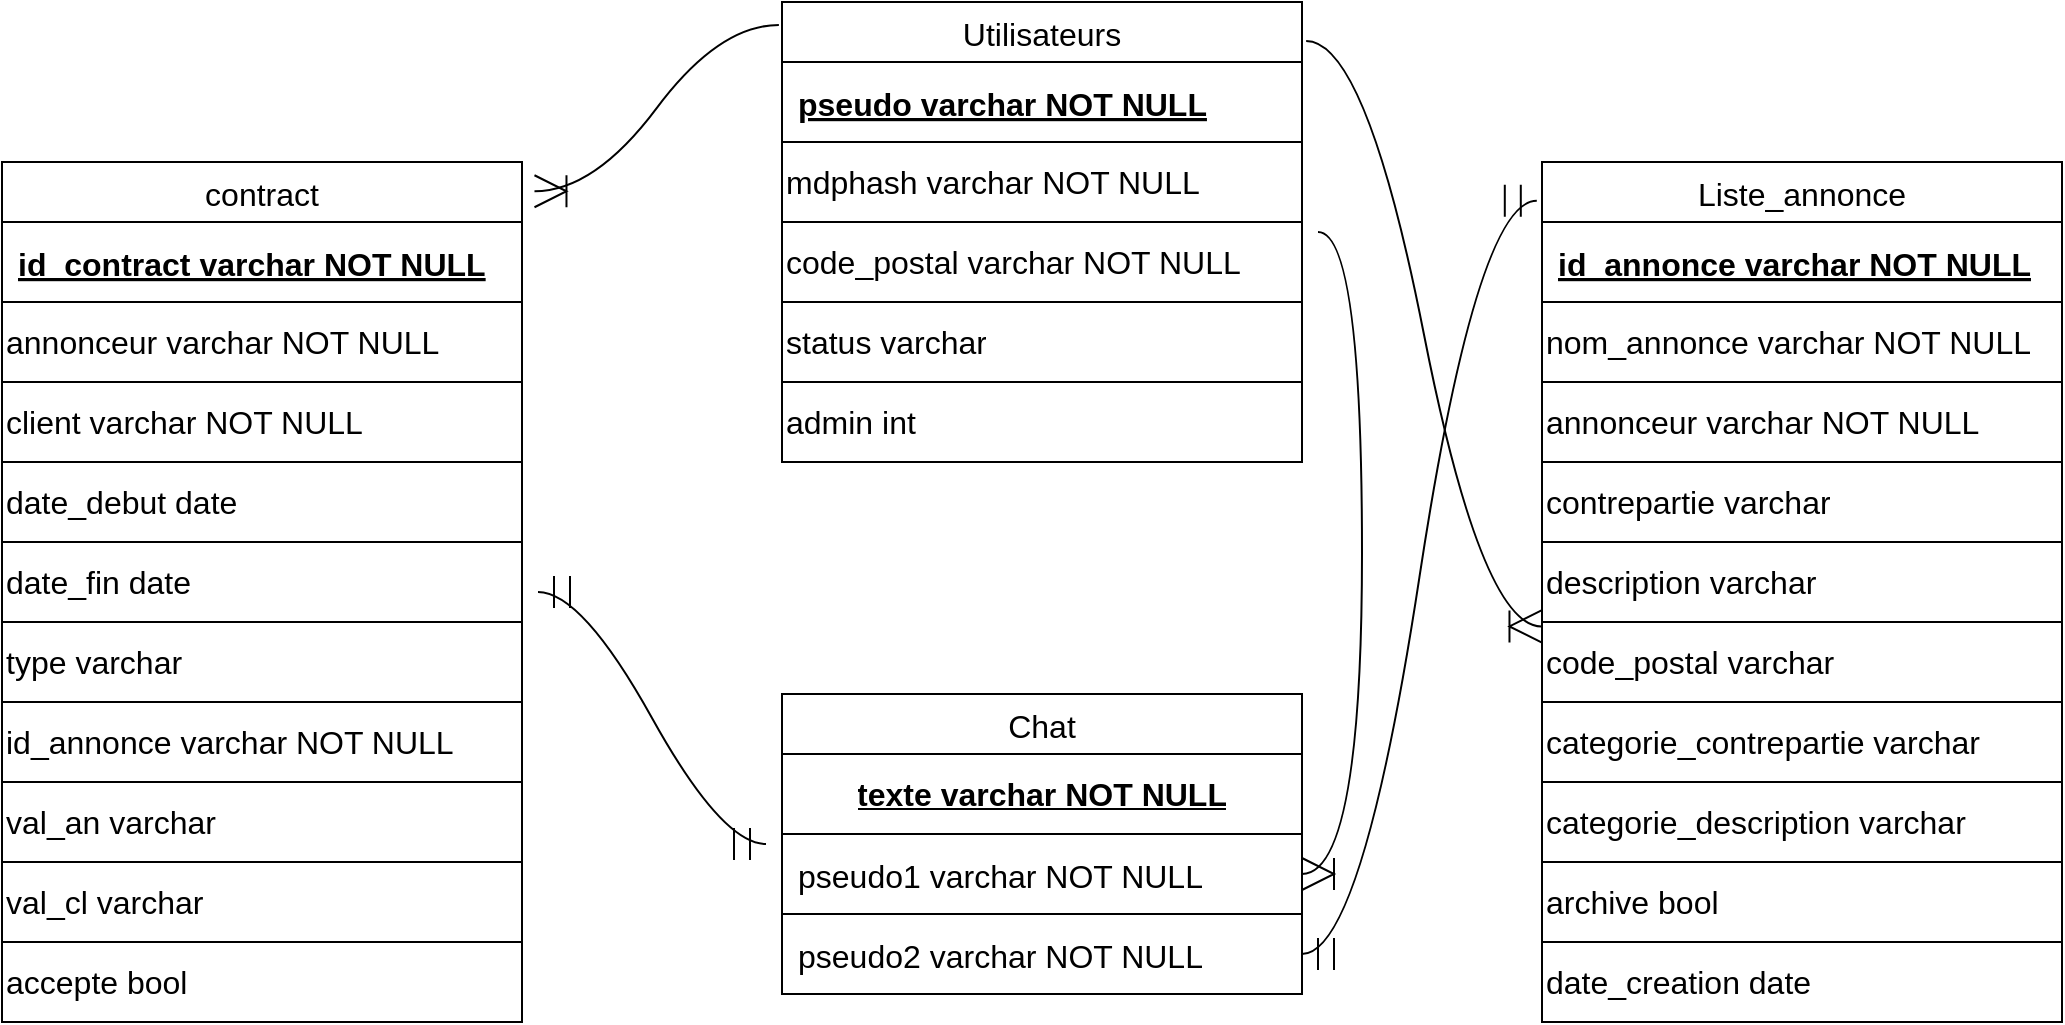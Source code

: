 <mxfile version="20.8.2" type="device"><diagram id="R2lEEEUBdFMjLlhIrx00" name="Page-1"><mxGraphModel dx="2212" dy="737" grid="1" gridSize="10" guides="1" tooltips="1" connect="1" arrows="1" fold="1" page="1" pageScale="1" pageWidth="850" pageHeight="1100" math="0" shadow="0" extFonts="Permanent Marker^https://fonts.googleapis.com/css?family=Permanent+Marker"><root><mxCell id="0"/><mxCell id="1" parent="0"/><mxCell id="XsmOUzWwAtHdCLbkkomC-74" value="Utilisateurs" style="shape=table;startSize=30;container=1;collapsible=0;childLayout=tableLayout;fontSize=16;" parent="1" vertex="1"><mxGeometry x="190" y="130" width="260" height="230" as="geometry"/></mxCell><mxCell id="XsmOUzWwAtHdCLbkkomC-75" value="" style="shape=tableRow;horizontal=0;startSize=0;swimlaneHead=0;swimlaneBody=0;top=0;left=0;bottom=0;right=0;collapsible=0;dropTarget=0;fillColor=none;points=[[0,0.5],[1,0.5]];portConstraint=eastwest;fontSize=16;" parent="XsmOUzWwAtHdCLbkkomC-74" vertex="1"><mxGeometry y="30" width="260" height="40" as="geometry"/></mxCell><mxCell id="XsmOUzWwAtHdCLbkkomC-76" value="pseudo varchar NOT NULL " style="shape=partialRectangle;overflow=hidden;connectable=0;fillColor=none;top=0;left=0;bottom=0;right=0;align=left;spacingLeft=6;fontStyle=5;fontSize=16;" parent="XsmOUzWwAtHdCLbkkomC-75" vertex="1"><mxGeometry width="260" height="40" as="geometry"><mxRectangle width="260" height="40" as="alternateBounds"/></mxGeometry></mxCell><mxCell id="XsmOUzWwAtHdCLbkkomC-77" value="" style="shape=tableRow;horizontal=0;startSize=0;swimlaneHead=0;swimlaneBody=0;top=0;left=0;bottom=0;right=0;collapsible=0;dropTarget=0;fillColor=none;points=[[0,0.5],[1,0.5]];portConstraint=eastwest;fontSize=16;" parent="XsmOUzWwAtHdCLbkkomC-74" vertex="1"><mxGeometry y="70" width="260" height="40" as="geometry"/></mxCell><mxCell id="XsmOUzWwAtHdCLbkkomC-78" value="mdphash varchar NOT NULL" style="shape=partialRectangle;html=1;whiteSpace=wrap;connectable=0;overflow=hidden;fillColor=none;top=0;left=0;bottom=0;right=0;pointerEvents=1;fontSize=16;align=left;" parent="XsmOUzWwAtHdCLbkkomC-77" vertex="1"><mxGeometry width="260" height="40" as="geometry"><mxRectangle width="260" height="40" as="alternateBounds"/></mxGeometry></mxCell><mxCell id="XsmOUzWwAtHdCLbkkomC-81" value="" style="shape=tableRow;horizontal=0;startSize=0;swimlaneHead=0;swimlaneBody=0;top=0;left=0;bottom=0;right=0;collapsible=0;dropTarget=0;fillColor=none;points=[[0,0.5],[1,0.5]];portConstraint=eastwest;fontSize=16;" parent="XsmOUzWwAtHdCLbkkomC-74" vertex="1"><mxGeometry y="110" width="260" height="40" as="geometry"/></mxCell><mxCell id="XsmOUzWwAtHdCLbkkomC-82" value="code_postal varchar NOT NULL" style="shape=partialRectangle;html=1;whiteSpace=wrap;connectable=0;overflow=hidden;fillColor=none;top=0;left=0;bottom=0;right=0;pointerEvents=1;fontSize=16;align=left;" parent="XsmOUzWwAtHdCLbkkomC-81" vertex="1"><mxGeometry width="260" height="40" as="geometry"><mxRectangle width="260" height="40" as="alternateBounds"/></mxGeometry></mxCell><mxCell id="XsmOUzWwAtHdCLbkkomC-83" value="" style="shape=tableRow;horizontal=0;startSize=0;swimlaneHead=0;swimlaneBody=0;top=0;left=0;bottom=0;right=0;collapsible=0;dropTarget=0;fillColor=none;points=[[0,0.5],[1,0.5]];portConstraint=eastwest;fontSize=16;" parent="XsmOUzWwAtHdCLbkkomC-74" vertex="1"><mxGeometry y="150" width="260" height="40" as="geometry"/></mxCell><mxCell id="XsmOUzWwAtHdCLbkkomC-84" value="status varchar" style="shape=partialRectangle;html=1;whiteSpace=wrap;connectable=0;overflow=hidden;fillColor=none;top=0;left=0;bottom=0;right=0;pointerEvents=1;fontSize=16;align=left;" parent="XsmOUzWwAtHdCLbkkomC-83" vertex="1"><mxGeometry width="260" height="40" as="geometry"><mxRectangle width="260" height="40" as="alternateBounds"/></mxGeometry></mxCell><mxCell id="XsmOUzWwAtHdCLbkkomC-85" value="" style="shape=tableRow;horizontal=0;startSize=0;swimlaneHead=0;swimlaneBody=0;top=0;left=0;bottom=0;right=0;collapsible=0;dropTarget=0;fillColor=none;points=[[0,0.5],[1,0.5]];portConstraint=eastwest;fontSize=16;" parent="XsmOUzWwAtHdCLbkkomC-74" vertex="1"><mxGeometry y="190" width="260" height="40" as="geometry"/></mxCell><mxCell id="XsmOUzWwAtHdCLbkkomC-86" value="admin int" style="shape=partialRectangle;html=1;whiteSpace=wrap;connectable=0;overflow=hidden;fillColor=none;top=0;left=0;bottom=0;right=0;pointerEvents=1;fontSize=16;align=left;" parent="XsmOUzWwAtHdCLbkkomC-85" vertex="1"><mxGeometry width="260" height="40" as="geometry"><mxRectangle width="260" height="40" as="alternateBounds"/></mxGeometry></mxCell><mxCell id="XsmOUzWwAtHdCLbkkomC-89" value="Liste_annonce" style="shape=table;startSize=30;container=1;collapsible=0;childLayout=tableLayout;fontSize=16;" parent="1" vertex="1"><mxGeometry x="570" y="210" width="260" height="430" as="geometry"/></mxCell><mxCell id="XsmOUzWwAtHdCLbkkomC-90" value="" style="shape=tableRow;horizontal=0;startSize=0;swimlaneHead=0;swimlaneBody=0;top=0;left=0;bottom=0;right=0;collapsible=0;dropTarget=0;fillColor=none;points=[[0,0.5],[1,0.5]];portConstraint=eastwest;fontSize=16;" parent="XsmOUzWwAtHdCLbkkomC-89" vertex="1"><mxGeometry y="30" width="260" height="40" as="geometry"/></mxCell><mxCell id="XsmOUzWwAtHdCLbkkomC-91" value="id_annonce varchar NOT NULL " style="shape=partialRectangle;overflow=hidden;connectable=0;fillColor=none;top=0;left=0;bottom=0;right=0;align=left;spacingLeft=6;fontStyle=5;fontSize=16;" parent="XsmOUzWwAtHdCLbkkomC-90" vertex="1"><mxGeometry width="260" height="40" as="geometry"><mxRectangle width="260" height="40" as="alternateBounds"/></mxGeometry></mxCell><mxCell id="XsmOUzWwAtHdCLbkkomC-92" value="" style="shape=tableRow;horizontal=0;startSize=0;swimlaneHead=0;swimlaneBody=0;top=0;left=0;bottom=0;right=0;collapsible=0;dropTarget=0;fillColor=none;points=[[0,0.5],[1,0.5]];portConstraint=eastwest;fontSize=16;" parent="XsmOUzWwAtHdCLbkkomC-89" vertex="1"><mxGeometry y="70" width="260" height="40" as="geometry"/></mxCell><mxCell id="XsmOUzWwAtHdCLbkkomC-93" value="nom_annonce varchar NOT NULL" style="shape=partialRectangle;html=1;whiteSpace=wrap;connectable=0;overflow=hidden;fillColor=none;top=0;left=0;bottom=0;right=0;pointerEvents=1;fontSize=16;align=left;" parent="XsmOUzWwAtHdCLbkkomC-92" vertex="1"><mxGeometry width="260" height="40" as="geometry"><mxRectangle width="260" height="40" as="alternateBounds"/></mxGeometry></mxCell><mxCell id="XsmOUzWwAtHdCLbkkomC-94" value="" style="shape=tableRow;horizontal=0;startSize=0;swimlaneHead=0;swimlaneBody=0;top=0;left=0;bottom=0;right=0;collapsible=0;dropTarget=0;fillColor=none;points=[[0,0.5],[1,0.5]];portConstraint=eastwest;fontSize=16;" parent="XsmOUzWwAtHdCLbkkomC-89" vertex="1"><mxGeometry y="110" width="260" height="40" as="geometry"/></mxCell><mxCell id="XsmOUzWwAtHdCLbkkomC-95" value="annonceur varchar NOT NULL" style="shape=partialRectangle;html=1;whiteSpace=wrap;connectable=0;overflow=hidden;fillColor=none;top=0;left=0;bottom=0;right=0;pointerEvents=1;fontSize=16;portConstraint=eastwest;align=left;" parent="XsmOUzWwAtHdCLbkkomC-94" vertex="1"><mxGeometry width="260" height="40" as="geometry"><mxRectangle width="260" height="40" as="alternateBounds"/></mxGeometry></mxCell><mxCell id="XsmOUzWwAtHdCLbkkomC-96" value="" style="shape=tableRow;horizontal=0;startSize=0;swimlaneHead=0;swimlaneBody=0;top=0;left=0;bottom=0;right=0;collapsible=0;dropTarget=0;fillColor=none;points=[[0,0.5],[1,0.5]];portConstraint=eastwest;fontSize=16;" parent="XsmOUzWwAtHdCLbkkomC-89" vertex="1"><mxGeometry y="150" width="260" height="40" as="geometry"/></mxCell><mxCell id="XsmOUzWwAtHdCLbkkomC-97" value="contrepartie varchar " style="shape=partialRectangle;html=1;whiteSpace=wrap;connectable=0;overflow=hidden;fillColor=none;top=0;left=0;bottom=0;right=0;pointerEvents=1;fontSize=16;align=left;" parent="XsmOUzWwAtHdCLbkkomC-96" vertex="1"><mxGeometry width="260" height="40" as="geometry"><mxRectangle width="260" height="40" as="alternateBounds"/></mxGeometry></mxCell><mxCell id="XsmOUzWwAtHdCLbkkomC-98" value="" style="shape=tableRow;horizontal=0;startSize=0;swimlaneHead=0;swimlaneBody=0;top=0;left=0;bottom=0;right=0;collapsible=0;dropTarget=0;fillColor=none;points=[[0,0.5],[1,0.5]];portConstraint=eastwest;fontSize=16;" parent="XsmOUzWwAtHdCLbkkomC-89" vertex="1"><mxGeometry y="190" width="260" height="40" as="geometry"/></mxCell><mxCell id="XsmOUzWwAtHdCLbkkomC-99" value="description varchar" style="shape=partialRectangle;html=1;whiteSpace=wrap;connectable=0;overflow=hidden;fillColor=none;top=0;left=0;bottom=0;right=0;pointerEvents=1;fontSize=16;align=left;" parent="XsmOUzWwAtHdCLbkkomC-98" vertex="1"><mxGeometry width="260" height="40" as="geometry"><mxRectangle width="260" height="40" as="alternateBounds"/></mxGeometry></mxCell><mxCell id="XsmOUzWwAtHdCLbkkomC-100" value="" style="shape=tableRow;horizontal=0;startSize=0;swimlaneHead=0;swimlaneBody=0;top=0;left=0;bottom=0;right=0;collapsible=0;dropTarget=0;fillColor=none;points=[[0,0.5],[1,0.5]];portConstraint=eastwest;fontSize=16;" parent="XsmOUzWwAtHdCLbkkomC-89" vertex="1"><mxGeometry y="230" width="260" height="40" as="geometry"/></mxCell><mxCell id="XsmOUzWwAtHdCLbkkomC-101" value="code_postal varchar" style="shape=partialRectangle;html=1;whiteSpace=wrap;connectable=0;overflow=hidden;fillColor=none;top=0;left=0;bottom=0;right=0;pointerEvents=1;fontSize=16;align=left;" parent="XsmOUzWwAtHdCLbkkomC-100" vertex="1"><mxGeometry width="260" height="40" as="geometry"><mxRectangle width="260" height="40" as="alternateBounds"/></mxGeometry></mxCell><mxCell id="XsmOUzWwAtHdCLbkkomC-102" style="shape=tableRow;horizontal=0;startSize=0;swimlaneHead=0;swimlaneBody=0;top=0;left=0;bottom=0;right=0;collapsible=0;dropTarget=0;fillColor=none;points=[[0,0.5],[1,0.5]];portConstraint=eastwest;fontSize=16;" parent="XsmOUzWwAtHdCLbkkomC-89" vertex="1"><mxGeometry y="270" width="260" height="40" as="geometry"/></mxCell><mxCell id="XsmOUzWwAtHdCLbkkomC-103" value="categorie_contrepartie varchar" style="shape=partialRectangle;html=1;whiteSpace=wrap;connectable=0;overflow=hidden;fillColor=none;top=0;left=0;bottom=0;right=0;pointerEvents=1;fontSize=16;align=left;" parent="XsmOUzWwAtHdCLbkkomC-102" vertex="1"><mxGeometry width="260" height="40" as="geometry"><mxRectangle width="260" height="40" as="alternateBounds"/></mxGeometry></mxCell><mxCell id="JwdsQNo7ngJ9D54eIEEM-1" style="shape=tableRow;horizontal=0;startSize=0;swimlaneHead=0;swimlaneBody=0;top=0;left=0;bottom=0;right=0;collapsible=0;dropTarget=0;fillColor=none;points=[[0,0.5],[1,0.5]];portConstraint=eastwest;fontSize=16;" parent="XsmOUzWwAtHdCLbkkomC-89" vertex="1"><mxGeometry y="310" width="260" height="40" as="geometry"/></mxCell><mxCell id="JwdsQNo7ngJ9D54eIEEM-2" value="categorie_description varchar" style="shape=partialRectangle;html=1;whiteSpace=wrap;connectable=0;overflow=hidden;fillColor=none;top=0;left=0;bottom=0;right=0;pointerEvents=1;fontSize=16;align=left;" parent="JwdsQNo7ngJ9D54eIEEM-1" vertex="1"><mxGeometry width="260" height="40" as="geometry"><mxRectangle width="260" height="40" as="alternateBounds"/></mxGeometry></mxCell><mxCell id="XsmOUzWwAtHdCLbkkomC-104" style="shape=tableRow;horizontal=0;startSize=0;swimlaneHead=0;swimlaneBody=0;top=0;left=0;bottom=0;right=0;collapsible=0;dropTarget=0;fillColor=none;points=[[0,0.5],[1,0.5]];portConstraint=eastwest;fontSize=16;" parent="XsmOUzWwAtHdCLbkkomC-89" vertex="1"><mxGeometry y="350" width="260" height="40" as="geometry"/></mxCell><mxCell id="XsmOUzWwAtHdCLbkkomC-105" value="archive bool" style="shape=partialRectangle;html=1;whiteSpace=wrap;connectable=0;overflow=hidden;fillColor=none;top=0;left=0;bottom=0;right=0;pointerEvents=1;fontSize=16;align=left;" parent="XsmOUzWwAtHdCLbkkomC-104" vertex="1"><mxGeometry width="260" height="40" as="geometry"><mxRectangle width="260" height="40" as="alternateBounds"/></mxGeometry></mxCell><mxCell id="KvuMcDvZEbWyco7gdqyk-1" style="shape=tableRow;horizontal=0;startSize=0;swimlaneHead=0;swimlaneBody=0;top=0;left=0;bottom=0;right=0;collapsible=0;dropTarget=0;fillColor=none;points=[[0,0.5],[1,0.5]];portConstraint=eastwest;fontSize=16;" parent="XsmOUzWwAtHdCLbkkomC-89" vertex="1"><mxGeometry y="390" width="260" height="40" as="geometry"/></mxCell><mxCell id="KvuMcDvZEbWyco7gdqyk-2" value="date_creation date" style="shape=partialRectangle;html=1;whiteSpace=wrap;connectable=0;overflow=hidden;fillColor=none;top=0;left=0;bottom=0;right=0;pointerEvents=1;fontSize=16;align=left;" parent="KvuMcDvZEbWyco7gdqyk-1" vertex="1"><mxGeometry width="260" height="40" as="geometry"><mxRectangle width="260" height="40" as="alternateBounds"/></mxGeometry></mxCell><mxCell id="XsmOUzWwAtHdCLbkkomC-106" value="Chat" style="shape=table;startSize=30;container=1;collapsible=0;childLayout=tableLayout;fontSize=16;" parent="1" vertex="1"><mxGeometry x="190" y="476" width="260" height="150" as="geometry"/></mxCell><mxCell id="XsmOUzWwAtHdCLbkkomC-109" value="" style="shape=tableRow;horizontal=0;startSize=0;swimlaneHead=0;swimlaneBody=0;top=0;left=0;bottom=0;right=0;collapsible=0;dropTarget=0;fillColor=none;points=[[0,0.5],[1,0.5]];portConstraint=eastwest;fontSize=16;" parent="XsmOUzWwAtHdCLbkkomC-106" vertex="1"><mxGeometry y="30" width="260" height="40" as="geometry"/></mxCell><mxCell id="XsmOUzWwAtHdCLbkkomC-110" value="&lt;u&gt;&lt;b&gt;texte varchar NOT NULL&lt;br&gt;&lt;/b&gt;&lt;/u&gt;" style="shape=partialRectangle;html=1;whiteSpace=wrap;connectable=0;overflow=hidden;fillColor=none;top=0;left=0;bottom=0;right=0;pointerEvents=1;fontSize=16;align=center;" parent="XsmOUzWwAtHdCLbkkomC-109" vertex="1"><mxGeometry width="260" height="40" as="geometry"><mxRectangle width="260" height="40" as="alternateBounds"/></mxGeometry></mxCell><mxCell id="XsmOUzWwAtHdCLbkkomC-107" value="" style="shape=tableRow;horizontal=0;startSize=0;swimlaneHead=0;swimlaneBody=0;top=0;left=0;bottom=0;right=0;collapsible=0;dropTarget=0;fillColor=none;points=[[0,0.5],[1,0.5]];portConstraint=eastwest;fontSize=16;" parent="XsmOUzWwAtHdCLbkkomC-106" vertex="1"><mxGeometry y="70" width="260" height="40" as="geometry"/></mxCell><mxCell id="XsmOUzWwAtHdCLbkkomC-108" value="pseudo1 varchar NOT NULL " style="shape=partialRectangle;overflow=hidden;connectable=0;fillColor=none;top=0;left=0;bottom=0;right=0;align=left;spacingLeft=6;fontStyle=0;fontSize=16;" parent="XsmOUzWwAtHdCLbkkomC-107" vertex="1"><mxGeometry width="260" height="40" as="geometry"><mxRectangle width="260" height="40" as="alternateBounds"/></mxGeometry></mxCell><mxCell id="XsmOUzWwAtHdCLbkkomC-119" style="shape=tableRow;horizontal=0;startSize=0;swimlaneHead=0;swimlaneBody=0;top=0;left=0;bottom=0;right=0;collapsible=0;dropTarget=0;fillColor=none;points=[[0,0.5],[1,0.5]];portConstraint=eastwest;fontSize=16;" parent="XsmOUzWwAtHdCLbkkomC-106" vertex="1"><mxGeometry y="110" width="260" height="40" as="geometry"/></mxCell><mxCell id="XsmOUzWwAtHdCLbkkomC-120" value="pseudo2 varchar NOT NULL" style="shape=partialRectangle;overflow=hidden;connectable=0;fillColor=none;top=0;left=0;bottom=0;right=0;align=left;spacingLeft=6;fontStyle=0;fontSize=16;" parent="XsmOUzWwAtHdCLbkkomC-119" vertex="1"><mxGeometry width="260" height="40" as="geometry"><mxRectangle width="260" height="40" as="alternateBounds"/></mxGeometry></mxCell><mxCell id="XsmOUzWwAtHdCLbkkomC-122" value="contract" style="shape=table;startSize=30;container=1;collapsible=0;childLayout=tableLayout;fontSize=16;" parent="1" vertex="1"><mxGeometry x="-200" y="210" width="260" height="430" as="geometry"/></mxCell><mxCell id="XsmOUzWwAtHdCLbkkomC-123" value="" style="shape=tableRow;horizontal=0;startSize=0;swimlaneHead=0;swimlaneBody=0;top=0;left=0;bottom=0;right=0;collapsible=0;dropTarget=0;fillColor=none;points=[[0,0.5],[1,0.5]];portConstraint=eastwest;fontSize=16;" parent="XsmOUzWwAtHdCLbkkomC-122" vertex="1"><mxGeometry y="30" width="260" height="40" as="geometry"/></mxCell><mxCell id="XsmOUzWwAtHdCLbkkomC-124" value="id_contract varchar NOT NULL " style="shape=partialRectangle;overflow=hidden;connectable=0;fillColor=none;top=0;left=0;bottom=0;right=0;align=left;spacingLeft=6;fontStyle=5;fontSize=16;" parent="XsmOUzWwAtHdCLbkkomC-123" vertex="1"><mxGeometry width="260" height="40" as="geometry"><mxRectangle width="260" height="40" as="alternateBounds"/></mxGeometry></mxCell><mxCell id="XsmOUzWwAtHdCLbkkomC-125" value="" style="shape=tableRow;horizontal=0;startSize=0;swimlaneHead=0;swimlaneBody=0;top=0;left=0;bottom=0;right=0;collapsible=0;dropTarget=0;fillColor=none;points=[[0,0.5],[1,0.5]];portConstraint=eastwest;fontSize=16;" parent="XsmOUzWwAtHdCLbkkomC-122" vertex="1"><mxGeometry y="70" width="260" height="40" as="geometry"/></mxCell><mxCell id="XsmOUzWwAtHdCLbkkomC-126" value="annonceur varchar NOT NULL" style="shape=partialRectangle;html=1;whiteSpace=wrap;connectable=0;overflow=hidden;fillColor=none;top=0;left=0;bottom=0;right=0;pointerEvents=1;fontSize=16;align=left;" parent="XsmOUzWwAtHdCLbkkomC-125" vertex="1"><mxGeometry width="260" height="40" as="geometry"><mxRectangle width="260" height="40" as="alternateBounds"/></mxGeometry></mxCell><mxCell id="XsmOUzWwAtHdCLbkkomC-127" value="" style="shape=tableRow;horizontal=0;startSize=0;swimlaneHead=0;swimlaneBody=0;top=0;left=0;bottom=0;right=0;collapsible=0;dropTarget=0;fillColor=none;points=[[0,0.5],[1,0.5]];portConstraint=eastwest;fontSize=16;" parent="XsmOUzWwAtHdCLbkkomC-122" vertex="1"><mxGeometry y="110" width="260" height="40" as="geometry"/></mxCell><mxCell id="XsmOUzWwAtHdCLbkkomC-128" value="client varchar NOT NULL" style="shape=partialRectangle;html=1;whiteSpace=wrap;connectable=0;overflow=hidden;fillColor=none;top=0;left=0;bottom=0;right=0;pointerEvents=1;fontSize=16;portConstraint=eastwest;align=left;" parent="XsmOUzWwAtHdCLbkkomC-127" vertex="1"><mxGeometry width="260" height="40" as="geometry"><mxRectangle width="260" height="40" as="alternateBounds"/></mxGeometry></mxCell><mxCell id="XsmOUzWwAtHdCLbkkomC-129" value="" style="shape=tableRow;horizontal=0;startSize=0;swimlaneHead=0;swimlaneBody=0;top=0;left=0;bottom=0;right=0;collapsible=0;dropTarget=0;fillColor=none;points=[[0,0.5],[1,0.5]];portConstraint=eastwest;fontSize=16;" parent="XsmOUzWwAtHdCLbkkomC-122" vertex="1"><mxGeometry y="150" width="260" height="40" as="geometry"/></mxCell><mxCell id="XsmOUzWwAtHdCLbkkomC-130" value="date_debut date" style="shape=partialRectangle;html=1;whiteSpace=wrap;connectable=0;overflow=hidden;fillColor=none;top=0;left=0;bottom=0;right=0;pointerEvents=1;fontSize=16;align=left;" parent="XsmOUzWwAtHdCLbkkomC-129" vertex="1"><mxGeometry width="260" height="40" as="geometry"><mxRectangle width="260" height="40" as="alternateBounds"/></mxGeometry></mxCell><mxCell id="XsmOUzWwAtHdCLbkkomC-131" value="" style="shape=tableRow;horizontal=0;startSize=0;swimlaneHead=0;swimlaneBody=0;top=0;left=0;bottom=0;right=0;collapsible=0;dropTarget=0;fillColor=none;points=[[0,0.5],[1,0.5]];portConstraint=eastwest;fontSize=16;" parent="XsmOUzWwAtHdCLbkkomC-122" vertex="1"><mxGeometry y="190" width="260" height="40" as="geometry"/></mxCell><mxCell id="XsmOUzWwAtHdCLbkkomC-132" value="date_fin date" style="shape=partialRectangle;html=1;whiteSpace=wrap;connectable=0;overflow=hidden;fillColor=none;top=0;left=0;bottom=0;right=0;pointerEvents=1;fontSize=16;align=left;" parent="XsmOUzWwAtHdCLbkkomC-131" vertex="1"><mxGeometry width="260" height="40" as="geometry"><mxRectangle width="260" height="40" as="alternateBounds"/></mxGeometry></mxCell><mxCell id="XsmOUzWwAtHdCLbkkomC-133" value="" style="shape=tableRow;horizontal=0;startSize=0;swimlaneHead=0;swimlaneBody=0;top=0;left=0;bottom=0;right=0;collapsible=0;dropTarget=0;fillColor=none;points=[[0,0.5],[1,0.5]];portConstraint=eastwest;fontSize=16;" parent="XsmOUzWwAtHdCLbkkomC-122" vertex="1"><mxGeometry y="230" width="260" height="40" as="geometry"/></mxCell><mxCell id="XsmOUzWwAtHdCLbkkomC-134" value="type varchar" style="shape=partialRectangle;html=1;whiteSpace=wrap;connectable=0;overflow=hidden;fillColor=none;top=0;left=0;bottom=0;right=0;pointerEvents=1;fontSize=16;align=left;" parent="XsmOUzWwAtHdCLbkkomC-133" vertex="1"><mxGeometry width="260" height="40" as="geometry"><mxRectangle width="260" height="40" as="alternateBounds"/></mxGeometry></mxCell><mxCell id="XsmOUzWwAtHdCLbkkomC-135" style="shape=tableRow;horizontal=0;startSize=0;swimlaneHead=0;swimlaneBody=0;top=0;left=0;bottom=0;right=0;collapsible=0;dropTarget=0;fillColor=none;points=[[0,0.5],[1,0.5]];portConstraint=eastwest;fontSize=16;" parent="XsmOUzWwAtHdCLbkkomC-122" vertex="1"><mxGeometry y="270" width="260" height="40" as="geometry"/></mxCell><mxCell id="XsmOUzWwAtHdCLbkkomC-136" value="id_annonce varchar NOT NULL" style="shape=partialRectangle;html=1;whiteSpace=wrap;connectable=0;overflow=hidden;fillColor=none;top=0;left=0;bottom=0;right=0;pointerEvents=1;fontSize=16;align=left;" parent="XsmOUzWwAtHdCLbkkomC-135" vertex="1"><mxGeometry width="260" height="40" as="geometry"><mxRectangle width="260" height="40" as="alternateBounds"/></mxGeometry></mxCell><mxCell id="XsmOUzWwAtHdCLbkkomC-137" style="shape=tableRow;horizontal=0;startSize=0;swimlaneHead=0;swimlaneBody=0;top=0;left=0;bottom=0;right=0;collapsible=0;dropTarget=0;fillColor=none;points=[[0,0.5],[1,0.5]];portConstraint=eastwest;fontSize=16;" parent="XsmOUzWwAtHdCLbkkomC-122" vertex="1"><mxGeometry y="310" width="260" height="40" as="geometry"/></mxCell><mxCell id="XsmOUzWwAtHdCLbkkomC-138" value="val_an varchar" style="shape=partialRectangle;html=1;whiteSpace=wrap;connectable=0;overflow=hidden;fillColor=none;top=0;left=0;bottom=0;right=0;pointerEvents=1;fontSize=16;align=left;" parent="XsmOUzWwAtHdCLbkkomC-137" vertex="1"><mxGeometry width="260" height="40" as="geometry"><mxRectangle width="260" height="40" as="alternateBounds"/></mxGeometry></mxCell><mxCell id="XsmOUzWwAtHdCLbkkomC-139" style="shape=tableRow;horizontal=0;startSize=0;swimlaneHead=0;swimlaneBody=0;top=0;left=0;bottom=0;right=0;collapsible=0;dropTarget=0;fillColor=none;points=[[0,0.5],[1,0.5]];portConstraint=eastwest;fontSize=16;" parent="XsmOUzWwAtHdCLbkkomC-122" vertex="1"><mxGeometry y="350" width="260" height="40" as="geometry"/></mxCell><mxCell id="XsmOUzWwAtHdCLbkkomC-140" value="val_cl varchar" style="shape=partialRectangle;html=1;whiteSpace=wrap;connectable=0;overflow=hidden;fillColor=none;top=0;left=0;bottom=0;right=0;pointerEvents=1;fontSize=16;align=left;" parent="XsmOUzWwAtHdCLbkkomC-139" vertex="1"><mxGeometry width="260" height="40" as="geometry"><mxRectangle width="260" height="40" as="alternateBounds"/></mxGeometry></mxCell><mxCell id="YqNRZTD2myDyjKQOIxnX-1" style="shape=tableRow;horizontal=0;startSize=0;swimlaneHead=0;swimlaneBody=0;top=0;left=0;bottom=0;right=0;collapsible=0;dropTarget=0;fillColor=none;points=[[0,0.5],[1,0.5]];portConstraint=eastwest;fontSize=16;" parent="XsmOUzWwAtHdCLbkkomC-122" vertex="1"><mxGeometry y="390" width="260" height="40" as="geometry"/></mxCell><mxCell id="YqNRZTD2myDyjKQOIxnX-2" value="accepte bool" style="shape=partialRectangle;html=1;whiteSpace=wrap;connectable=0;overflow=hidden;fillColor=none;top=0;left=0;bottom=0;right=0;pointerEvents=1;fontSize=16;align=left;" parent="YqNRZTD2myDyjKQOIxnX-1" vertex="1"><mxGeometry width="260" height="40" as="geometry"><mxRectangle width="260" height="40" as="alternateBounds"/></mxGeometry></mxCell><mxCell id="XsmOUzWwAtHdCLbkkomC-145" value="" style="edgeStyle=entityRelationEdgeStyle;fontSize=12;html=1;endArrow=ERmandOne;startArrow=ERmandOne;rounded=0;startSize=14;endSize=14;sourcePerimeterSpacing=8;targetPerimeterSpacing=8;curved=1;" parent="1" source="XsmOUzWwAtHdCLbkkomC-122" target="XsmOUzWwAtHdCLbkkomC-106" edge="1"><mxGeometry width="100" height="100" relative="1" as="geometry"><mxPoint x="530" y="550" as="sourcePoint"/><mxPoint x="630" y="450" as="targetPoint"/></mxGeometry></mxCell><mxCell id="XsmOUzWwAtHdCLbkkomC-146" value="" style="edgeStyle=entityRelationEdgeStyle;fontSize=12;html=1;endArrow=ERoneToMany;rounded=0;startSize=14;endSize=14;sourcePerimeterSpacing=8;targetPerimeterSpacing=8;curved=1;exitX=-0.006;exitY=0.05;exitDx=0;exitDy=0;exitPerimeter=0;entryX=1.024;entryY=0.034;entryDx=0;entryDy=0;entryPerimeter=0;" parent="1" source="XsmOUzWwAtHdCLbkkomC-74" target="XsmOUzWwAtHdCLbkkomC-122" edge="1"><mxGeometry width="100" height="100" relative="1" as="geometry"><mxPoint x="530" y="550" as="sourcePoint"/><mxPoint x="110" y="340" as="targetPoint"/></mxGeometry></mxCell><mxCell id="XsmOUzWwAtHdCLbkkomC-147" value="" style="edgeStyle=entityRelationEdgeStyle;fontSize=12;html=1;endArrow=ERoneToMany;rounded=0;startSize=14;endSize=14;sourcePerimeterSpacing=8;targetPerimeterSpacing=8;curved=1;entryX=1;entryY=0.5;entryDx=0;entryDy=0;" parent="1" source="XsmOUzWwAtHdCLbkkomC-74" target="XsmOUzWwAtHdCLbkkomC-107" edge="1"><mxGeometry width="100" height="100" relative="1" as="geometry"><mxPoint x="530" y="550" as="sourcePoint"/><mxPoint x="460" y="490" as="targetPoint"/></mxGeometry></mxCell><mxCell id="XsmOUzWwAtHdCLbkkomC-148" value="" style="edgeStyle=entityRelationEdgeStyle;fontSize=12;html=1;endArrow=ERmandOne;startArrow=ERmandOne;rounded=0;startSize=14;endSize=14;sourcePerimeterSpacing=8;targetPerimeterSpacing=8;curved=1;entryX=-0.01;entryY=0.045;entryDx=0;entryDy=0;entryPerimeter=0;exitX=1;exitY=0.5;exitDx=0;exitDy=0;" parent="1" source="XsmOUzWwAtHdCLbkkomC-119" target="XsmOUzWwAtHdCLbkkomC-89" edge="1"><mxGeometry width="100" height="100" relative="1" as="geometry"><mxPoint x="530" y="550" as="sourcePoint"/><mxPoint x="630" y="450" as="targetPoint"/></mxGeometry></mxCell><mxCell id="XsmOUzWwAtHdCLbkkomC-149" value="" style="edgeStyle=entityRelationEdgeStyle;fontSize=12;html=1;endArrow=ERoneToMany;rounded=0;startSize=14;endSize=14;sourcePerimeterSpacing=8;targetPerimeterSpacing=8;curved=1;exitX=1.008;exitY=0.085;exitDx=0;exitDy=0;exitPerimeter=0;entryX=-0.001;entryY=0.056;entryDx=0;entryDy=0;entryPerimeter=0;" parent="1" source="XsmOUzWwAtHdCLbkkomC-74" target="XsmOUzWwAtHdCLbkkomC-100" edge="1"><mxGeometry width="100" height="100" relative="1" as="geometry"><mxPoint x="530" y="550" as="sourcePoint"/><mxPoint x="630" y="450" as="targetPoint"/></mxGeometry></mxCell></root></mxGraphModel></diagram></mxfile>
